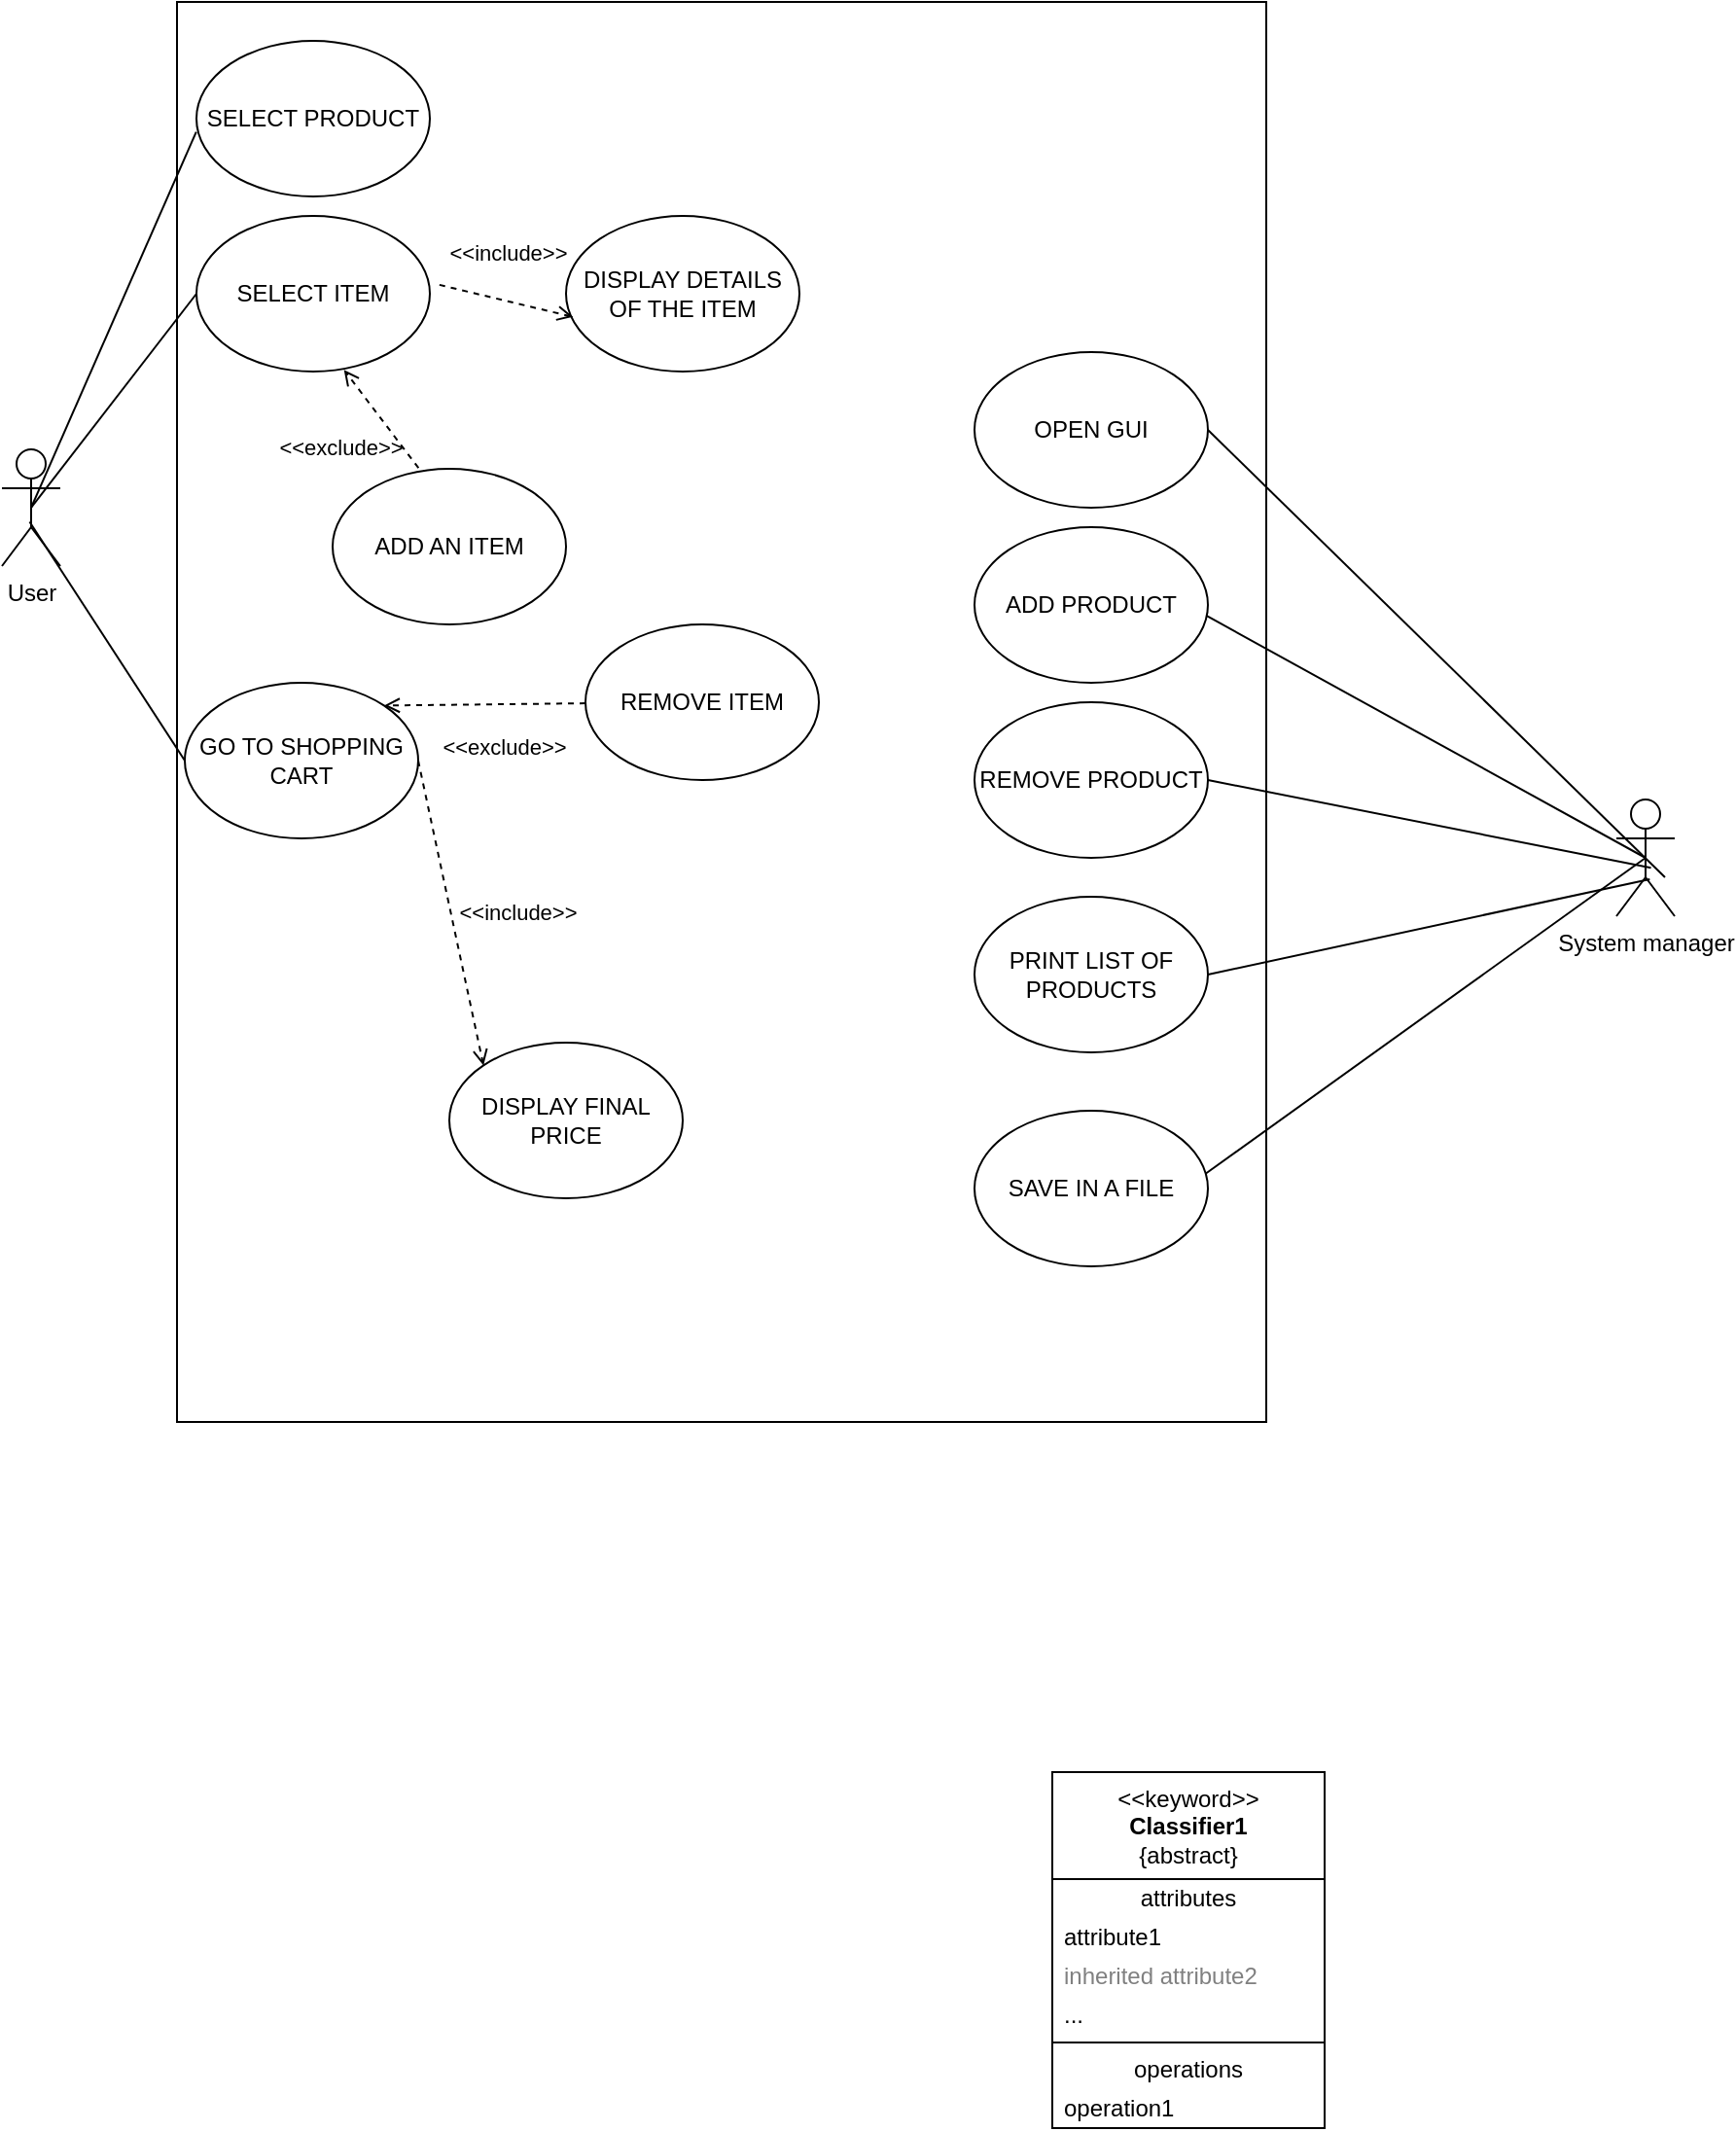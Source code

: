 <mxfile version="22.1.4" type="device">
  <diagram name="Page-1" id="4xmsR5jcrk16-hpFvori">
    <mxGraphModel dx="1549" dy="699" grid="1" gridSize="10" guides="1" tooltips="1" connect="1" arrows="1" fold="1" page="1" pageScale="1" pageWidth="827" pageHeight="1169" math="0" shadow="0">
      <root>
        <mxCell id="0" />
        <mxCell id="1" parent="0" />
        <mxCell id="JTB7Cm3gkgCbXvbyrlwz-1" value="" style="rounded=0;whiteSpace=wrap;html=1;" vertex="1" parent="1">
          <mxGeometry x="170" y="10" width="560" height="730" as="geometry" />
        </mxCell>
        <mxCell id="JTB7Cm3gkgCbXvbyrlwz-2" value="User&lt;br&gt;" style="shape=umlActor;verticalLabelPosition=bottom;verticalAlign=top;html=1;" vertex="1" parent="1">
          <mxGeometry x="80" y="240" width="30" height="60" as="geometry" />
        </mxCell>
        <mxCell id="JTB7Cm3gkgCbXvbyrlwz-7" value="System manager" style="shape=umlActor;verticalLabelPosition=bottom;verticalAlign=top;html=1;" vertex="1" parent="1">
          <mxGeometry x="910" y="420" width="30" height="60" as="geometry" />
        </mxCell>
        <mxCell id="JTB7Cm3gkgCbXvbyrlwz-11" value="ADD PRODUCT" style="ellipse;whiteSpace=wrap;html=1;" vertex="1" parent="1">
          <mxGeometry x="580" y="280" width="120" height="80" as="geometry" />
        </mxCell>
        <mxCell id="JTB7Cm3gkgCbXvbyrlwz-12" value="REMOVE PRODUCT" style="ellipse;whiteSpace=wrap;html=1;" vertex="1" parent="1">
          <mxGeometry x="580" y="370" width="120" height="80" as="geometry" />
        </mxCell>
        <mxCell id="JTB7Cm3gkgCbXvbyrlwz-13" value="PRINT LIST OF PRODUCTS" style="ellipse;whiteSpace=wrap;html=1;" vertex="1" parent="1">
          <mxGeometry x="580" y="470" width="120" height="80" as="geometry" />
        </mxCell>
        <mxCell id="JTB7Cm3gkgCbXvbyrlwz-14" value="SAVE IN A FILE" style="ellipse;whiteSpace=wrap;html=1;" vertex="1" parent="1">
          <mxGeometry x="580" y="580" width="120" height="80" as="geometry" />
        </mxCell>
        <mxCell id="JTB7Cm3gkgCbXvbyrlwz-15" value="" style="endArrow=none;html=1;rounded=0;entryX=0.5;entryY=0.5;entryDx=0;entryDy=0;entryPerimeter=0;exitX=0.995;exitY=0.57;exitDx=0;exitDy=0;exitPerimeter=0;" edge="1" parent="1" source="JTB7Cm3gkgCbXvbyrlwz-11" target="JTB7Cm3gkgCbXvbyrlwz-7">
          <mxGeometry width="50" height="50" relative="1" as="geometry">
            <mxPoint x="270" y="490" as="sourcePoint" />
            <mxPoint x="320" y="440" as="targetPoint" />
          </mxGeometry>
        </mxCell>
        <mxCell id="JTB7Cm3gkgCbXvbyrlwz-16" value="" style="endArrow=none;html=1;rounded=0;entryX=0.572;entryY=0.683;entryDx=0;entryDy=0;entryPerimeter=0;exitX=1;exitY=0.5;exitDx=0;exitDy=0;" edge="1" parent="1" source="JTB7Cm3gkgCbXvbyrlwz-13" target="JTB7Cm3gkgCbXvbyrlwz-7">
          <mxGeometry width="50" height="50" relative="1" as="geometry">
            <mxPoint x="709" y="316" as="sourcePoint" />
            <mxPoint x="822" y="440" as="targetPoint" />
          </mxGeometry>
        </mxCell>
        <mxCell id="JTB7Cm3gkgCbXvbyrlwz-17" value="" style="endArrow=none;html=1;rounded=0;entryX=0.5;entryY=0.5;entryDx=0;entryDy=0;entryPerimeter=0;exitX=0.99;exitY=0.405;exitDx=0;exitDy=0;exitPerimeter=0;" edge="1" parent="1" source="JTB7Cm3gkgCbXvbyrlwz-14" target="JTB7Cm3gkgCbXvbyrlwz-7">
          <mxGeometry width="50" height="50" relative="1" as="geometry">
            <mxPoint x="719" y="326" as="sourcePoint" />
            <mxPoint x="832" y="450" as="targetPoint" />
          </mxGeometry>
        </mxCell>
        <mxCell id="JTB7Cm3gkgCbXvbyrlwz-18" value="" style="endArrow=none;html=1;rounded=0;exitX=1;exitY=0.5;exitDx=0;exitDy=0;entryX=0.593;entryY=0.586;entryDx=0;entryDy=0;entryPerimeter=0;" edge="1" parent="1" source="JTB7Cm3gkgCbXvbyrlwz-12" target="JTB7Cm3gkgCbXvbyrlwz-7">
          <mxGeometry width="50" height="50" relative="1" as="geometry">
            <mxPoint x="729" y="336" as="sourcePoint" />
            <mxPoint x="770" y="460" as="targetPoint" />
          </mxGeometry>
        </mxCell>
        <mxCell id="JTB7Cm3gkgCbXvbyrlwz-19" value="OPEN GUI" style="ellipse;whiteSpace=wrap;html=1;" vertex="1" parent="1">
          <mxGeometry x="580" y="190" width="120" height="80" as="geometry" />
        </mxCell>
        <mxCell id="JTB7Cm3gkgCbXvbyrlwz-20" value="" style="endArrow=none;html=1;rounded=0;entryX=0.5;entryY=0.5;entryDx=0;entryDy=0;entryPerimeter=0;exitX=1;exitY=0.5;exitDx=0;exitDy=0;" edge="1" parent="1" source="JTB7Cm3gkgCbXvbyrlwz-19">
          <mxGeometry width="50" height="50" relative="1" as="geometry">
            <mxPoint x="709" y="336" as="sourcePoint" />
            <mxPoint x="935" y="460" as="targetPoint" />
          </mxGeometry>
        </mxCell>
        <mxCell id="JTB7Cm3gkgCbXvbyrlwz-25" value="SELECT ITEM" style="ellipse;whiteSpace=wrap;html=1;" vertex="1" parent="1">
          <mxGeometry x="180" y="120" width="120" height="80" as="geometry" />
        </mxCell>
        <mxCell id="JTB7Cm3gkgCbXvbyrlwz-26" value="SELECT PRODUCT" style="ellipse;whiteSpace=wrap;html=1;" vertex="1" parent="1">
          <mxGeometry x="180" y="30" width="120" height="80" as="geometry" />
        </mxCell>
        <mxCell id="JTB7Cm3gkgCbXvbyrlwz-27" value="REMOVE ITEM" style="ellipse;whiteSpace=wrap;html=1;" vertex="1" parent="1">
          <mxGeometry x="380" y="330" width="120" height="80" as="geometry" />
        </mxCell>
        <mxCell id="JTB7Cm3gkgCbXvbyrlwz-28" value="" style="endArrow=none;html=1;rounded=0;exitX=-0.001;exitY=0.585;exitDx=0;exitDy=0;exitPerimeter=0;entryX=0.5;entryY=0.5;entryDx=0;entryDy=0;entryPerimeter=0;" edge="1" parent="1" source="JTB7Cm3gkgCbXvbyrlwz-26" target="JTB7Cm3gkgCbXvbyrlwz-2">
          <mxGeometry width="50" height="50" relative="1" as="geometry">
            <mxPoint x="540" y="270" as="sourcePoint" />
            <mxPoint x="590" y="220" as="targetPoint" />
          </mxGeometry>
        </mxCell>
        <mxCell id="JTB7Cm3gkgCbXvbyrlwz-29" value="" style="endArrow=none;html=1;rounded=0;exitX=0;exitY=0.5;exitDx=0;exitDy=0;entryX=0.5;entryY=0.5;entryDx=0;entryDy=0;entryPerimeter=0;" edge="1" parent="1" source="JTB7Cm3gkgCbXvbyrlwz-25" target="JTB7Cm3gkgCbXvbyrlwz-2">
          <mxGeometry width="50" height="50" relative="1" as="geometry">
            <mxPoint x="190" y="87" as="sourcePoint" />
            <mxPoint x="105" y="280" as="targetPoint" />
          </mxGeometry>
        </mxCell>
        <mxCell id="JTB7Cm3gkgCbXvbyrlwz-32" value="DISPLAY DETAILS OF THE ITEM" style="ellipse;whiteSpace=wrap;html=1;" vertex="1" parent="1">
          <mxGeometry x="370" y="120" width="120" height="80" as="geometry" />
        </mxCell>
        <mxCell id="JTB7Cm3gkgCbXvbyrlwz-37" value="&amp;lt;&amp;lt;include&amp;gt;&amp;gt;" style="endArrow=open;html=1;rounded=0;align=center;verticalAlign=bottom;dashed=1;endFill=0;labelBackgroundColor=none;exitX=1.041;exitY=0.443;exitDx=0;exitDy=0;exitPerimeter=0;entryX=0.03;entryY=0.649;entryDx=0;entryDy=0;entryPerimeter=0;" edge="1" parent="1" source="JTB7Cm3gkgCbXvbyrlwz-25" target="JTB7Cm3gkgCbXvbyrlwz-32">
          <mxGeometry x="-0.086" y="15" relative="1" as="geometry">
            <mxPoint x="370" y="240" as="sourcePoint" />
            <mxPoint x="530" y="240" as="targetPoint" />
            <mxPoint as="offset" />
          </mxGeometry>
        </mxCell>
        <mxCell id="JTB7Cm3gkgCbXvbyrlwz-38" value="" style="resizable=0;html=1;align=center;verticalAlign=top;labelBackgroundColor=none;" connectable="0" vertex="1" parent="JTB7Cm3gkgCbXvbyrlwz-37">
          <mxGeometry relative="1" as="geometry" />
        </mxCell>
        <mxCell id="JTB7Cm3gkgCbXvbyrlwz-41" value="GO TO SHOPPING CART" style="ellipse;whiteSpace=wrap;html=1;" vertex="1" parent="1">
          <mxGeometry x="174" y="360" width="120" height="80" as="geometry" />
        </mxCell>
        <mxCell id="JTB7Cm3gkgCbXvbyrlwz-42" value="" style="endArrow=none;html=1;rounded=0;exitX=0.474;exitY=0.621;exitDx=0;exitDy=0;exitPerimeter=0;entryX=0;entryY=0.5;entryDx=0;entryDy=0;" edge="1" parent="1" source="JTB7Cm3gkgCbXvbyrlwz-2" target="JTB7Cm3gkgCbXvbyrlwz-41">
          <mxGeometry width="50" height="50" relative="1" as="geometry">
            <mxPoint x="107" y="287" as="sourcePoint" />
            <mxPoint x="190" y="360" as="targetPoint" />
          </mxGeometry>
        </mxCell>
        <mxCell id="JTB7Cm3gkgCbXvbyrlwz-43" value="&amp;lt;&amp;lt;include&amp;gt;&amp;gt;" style="endArrow=open;html=1;rounded=0;align=center;verticalAlign=bottom;dashed=1;endFill=0;labelBackgroundColor=none;exitX=1;exitY=0.5;exitDx=0;exitDy=0;entryX=0;entryY=0;entryDx=0;entryDy=0;" edge="1" parent="1" source="JTB7Cm3gkgCbXvbyrlwz-41" target="JTB7Cm3gkgCbXvbyrlwz-49">
          <mxGeometry x="0.193" y="32" relative="1" as="geometry">
            <mxPoint x="310" y="441.5" as="sourcePoint" />
            <mxPoint x="379" y="458.5" as="targetPoint" />
            <mxPoint as="offset" />
            <Array as="points" />
          </mxGeometry>
        </mxCell>
        <mxCell id="JTB7Cm3gkgCbXvbyrlwz-44" value="" style="resizable=0;html=1;align=center;verticalAlign=top;labelBackgroundColor=none;" connectable="0" vertex="1" parent="JTB7Cm3gkgCbXvbyrlwz-43">
          <mxGeometry relative="1" as="geometry" />
        </mxCell>
        <mxCell id="JTB7Cm3gkgCbXvbyrlwz-49" value="DISPLAY FINAL PRICE" style="ellipse;whiteSpace=wrap;html=1;" vertex="1" parent="1">
          <mxGeometry x="310" y="545" width="120" height="80" as="geometry" />
        </mxCell>
        <mxCell id="JTB7Cm3gkgCbXvbyrlwz-52" value="&amp;lt;&amp;lt;exclude&amp;gt;&amp;gt;" style="endArrow=open;html=1;rounded=0;align=center;verticalAlign=bottom;dashed=1;endFill=0;labelBackgroundColor=none;entryX=1;entryY=0;entryDx=0;entryDy=0;" edge="1" parent="1" source="JTB7Cm3gkgCbXvbyrlwz-27" target="JTB7Cm3gkgCbXvbyrlwz-41">
          <mxGeometry x="-0.191" y="31" relative="1" as="geometry">
            <mxPoint x="320" y="370" as="sourcePoint" />
            <mxPoint x="358" y="432" as="targetPoint" />
            <mxPoint as="offset" />
            <Array as="points" />
          </mxGeometry>
        </mxCell>
        <mxCell id="JTB7Cm3gkgCbXvbyrlwz-53" value="" style="resizable=0;html=1;align=center;verticalAlign=top;labelBackgroundColor=none;" connectable="0" vertex="1" parent="JTB7Cm3gkgCbXvbyrlwz-52">
          <mxGeometry relative="1" as="geometry" />
        </mxCell>
        <mxCell id="JTB7Cm3gkgCbXvbyrlwz-59" value="&amp;lt;&amp;lt;keyword&amp;gt;&amp;gt;&lt;br&gt;&lt;b&gt;Classifier1&lt;/b&gt;&lt;br&gt;{abstract}" style="swimlane;fontStyle=0;align=center;verticalAlign=top;childLayout=stackLayout;horizontal=1;startSize=55;horizontalStack=0;resizeParent=1;resizeParentMax=0;resizeLast=0;collapsible=0;marginBottom=0;html=1;whiteSpace=wrap;" vertex="1" parent="1">
          <mxGeometry x="620" y="920" width="140" height="183" as="geometry" />
        </mxCell>
        <mxCell id="JTB7Cm3gkgCbXvbyrlwz-60" value="attributes" style="text;html=1;strokeColor=none;fillColor=none;align=center;verticalAlign=middle;spacingLeft=4;spacingRight=4;overflow=hidden;rotatable=0;points=[[0,0.5],[1,0.5]];portConstraint=eastwest;whiteSpace=wrap;" vertex="1" parent="JTB7Cm3gkgCbXvbyrlwz-59">
          <mxGeometry y="55" width="140" height="20" as="geometry" />
        </mxCell>
        <mxCell id="JTB7Cm3gkgCbXvbyrlwz-61" value="attribute1" style="text;html=1;strokeColor=none;fillColor=none;align=left;verticalAlign=middle;spacingLeft=4;spacingRight=4;overflow=hidden;rotatable=0;points=[[0,0.5],[1,0.5]];portConstraint=eastwest;whiteSpace=wrap;" vertex="1" parent="JTB7Cm3gkgCbXvbyrlwz-59">
          <mxGeometry y="75" width="140" height="20" as="geometry" />
        </mxCell>
        <mxCell id="JTB7Cm3gkgCbXvbyrlwz-62" value="inherited attribute2" style="text;html=1;strokeColor=none;fillColor=none;align=left;verticalAlign=middle;spacingLeft=4;spacingRight=4;overflow=hidden;rotatable=0;points=[[0,0.5],[1,0.5]];portConstraint=eastwest;fontColor=#808080;whiteSpace=wrap;" vertex="1" parent="JTB7Cm3gkgCbXvbyrlwz-59">
          <mxGeometry y="95" width="140" height="20" as="geometry" />
        </mxCell>
        <mxCell id="JTB7Cm3gkgCbXvbyrlwz-63" value="..." style="text;html=1;strokeColor=none;fillColor=none;align=left;verticalAlign=middle;spacingLeft=4;spacingRight=4;overflow=hidden;rotatable=0;points=[[0,0.5],[1,0.5]];portConstraint=eastwest;whiteSpace=wrap;" vertex="1" parent="JTB7Cm3gkgCbXvbyrlwz-59">
          <mxGeometry y="115" width="140" height="20" as="geometry" />
        </mxCell>
        <mxCell id="JTB7Cm3gkgCbXvbyrlwz-64" value="" style="line;strokeWidth=1;fillColor=none;align=left;verticalAlign=middle;spacingTop=-1;spacingLeft=3;spacingRight=3;rotatable=0;labelPosition=right;points=[];portConstraint=eastwest;" vertex="1" parent="JTB7Cm3gkgCbXvbyrlwz-59">
          <mxGeometry y="135" width="140" height="8" as="geometry" />
        </mxCell>
        <mxCell id="JTB7Cm3gkgCbXvbyrlwz-65" value="operations" style="text;html=1;strokeColor=none;fillColor=none;align=center;verticalAlign=middle;spacingLeft=4;spacingRight=4;overflow=hidden;rotatable=0;points=[[0,0.5],[1,0.5]];portConstraint=eastwest;whiteSpace=wrap;" vertex="1" parent="JTB7Cm3gkgCbXvbyrlwz-59">
          <mxGeometry y="143" width="140" height="20" as="geometry" />
        </mxCell>
        <mxCell id="JTB7Cm3gkgCbXvbyrlwz-66" value="operation1" style="text;html=1;strokeColor=none;fillColor=none;align=left;verticalAlign=middle;spacingLeft=4;spacingRight=4;overflow=hidden;rotatable=0;points=[[0,0.5],[1,0.5]];portConstraint=eastwest;whiteSpace=wrap;" vertex="1" parent="JTB7Cm3gkgCbXvbyrlwz-59">
          <mxGeometry y="163" width="140" height="20" as="geometry" />
        </mxCell>
        <mxCell id="JTB7Cm3gkgCbXvbyrlwz-67" value="ADD AN ITEM" style="ellipse;whiteSpace=wrap;html=1;" vertex="1" parent="1">
          <mxGeometry x="250" y="250" width="120" height="80" as="geometry" />
        </mxCell>
        <mxCell id="JTB7Cm3gkgCbXvbyrlwz-68" value="&amp;lt;&amp;lt;exclude&amp;gt;&amp;gt;" style="endArrow=open;html=1;rounded=0;align=center;verticalAlign=bottom;dashed=1;endFill=0;labelBackgroundColor=none;exitX=0.368;exitY=-0.005;exitDx=0;exitDy=0;entryX=0.632;entryY=0.989;entryDx=0;entryDy=0;entryPerimeter=0;exitPerimeter=0;" edge="1" parent="1" source="JTB7Cm3gkgCbXvbyrlwz-67" target="JTB7Cm3gkgCbXvbyrlwz-25">
          <mxGeometry x="-0.191" y="31" relative="1" as="geometry">
            <mxPoint x="454" y="240" as="sourcePoint" />
            <mxPoint x="350" y="242" as="targetPoint" />
            <mxPoint as="offset" />
            <Array as="points" />
          </mxGeometry>
        </mxCell>
        <mxCell id="JTB7Cm3gkgCbXvbyrlwz-69" value="" style="resizable=0;html=1;align=center;verticalAlign=top;labelBackgroundColor=none;" connectable="0" vertex="1" parent="JTB7Cm3gkgCbXvbyrlwz-68">
          <mxGeometry relative="1" as="geometry" />
        </mxCell>
      </root>
    </mxGraphModel>
  </diagram>
</mxfile>
